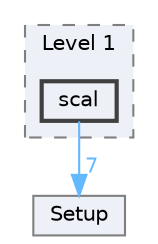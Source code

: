 digraph "SYCL-BLAS/Level 1/scal"
{
 // LATEX_PDF_SIZE
  bgcolor="transparent";
  edge [fontname=Helvetica,fontsize=10,labelfontname=Helvetica,labelfontsize=10];
  node [fontname=Helvetica,fontsize=10,shape=box,height=0.2,width=0.4];
  compound=true
  subgraph clusterdir_4bdbafa1a890e85c566b99a7d5528745 {
    graph [ bgcolor="#edf0f7", pencolor="grey50", label="Level 1", fontname=Helvetica,fontsize=10 style="filled,dashed", URL="dir_4bdbafa1a890e85c566b99a7d5528745.html",tooltip=""]
  dir_ba3c2169517eea9bea8909081c6e95b9 [label="scal", fillcolor="#edf0f7", color="grey25", style="filled,bold", URL="dir_ba3c2169517eea9bea8909081c6e95b9.html",tooltip=""];
  }
  dir_2cf803bbad5736ac46e5b9bef0403cf0 [label="Setup", fillcolor="#edf0f7", color="grey50", style="filled", URL="dir_2cf803bbad5736ac46e5b9bef0403cf0.html",tooltip=""];
  dir_ba3c2169517eea9bea8909081c6e95b9->dir_2cf803bbad5736ac46e5b9bef0403cf0 [headlabel="7", labeldistance=1.5 headhref="dir_000002_000003.html" href="dir_000002_000003.html" color="steelblue1" fontcolor="steelblue1"];
}
